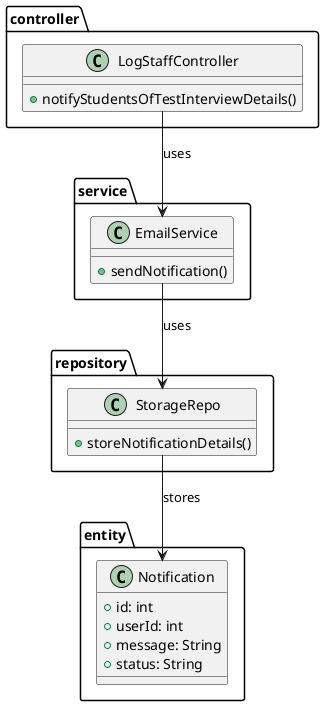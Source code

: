 @startuml
package controller {
    class LogStaffController {
        +notifyStudentsOfTestInterviewDetails()
    }
}

package repository {
    class StorageRepo {
        +storeNotificationDetails()
    }
}

package service {
    class EmailService {
        +sendNotification()
    }
}

package entity {
    class Notification {
        +id: int
        +userId: int
        +message: String
        +status: String
    }
}

LogStaffController --> EmailService : uses
EmailService --> StorageRepo : uses
StorageRepo --> Notification : stores
@enduml